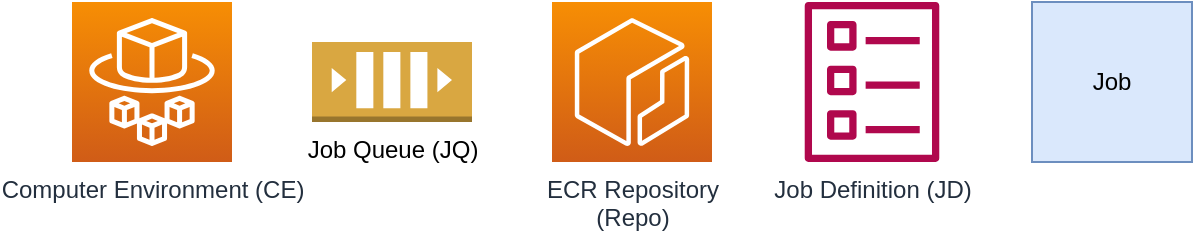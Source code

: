 <mxfile version="21.2.8" type="device" pages="2">
  <diagram name="Legend" id="z6jSzgCiW5RnPUVdufkl">
    <mxGraphModel dx="1172" dy="864" grid="1" gridSize="10" guides="1" tooltips="1" connect="1" arrows="1" fold="1" page="1" pageScale="1" pageWidth="850" pageHeight="1100" math="0" shadow="0">
      <root>
        <mxCell id="0" />
        <mxCell id="1" parent="0" />
        <mxCell id="68i_17OurAIHHucpONj3-1" value="ECR Repository&lt;br&gt;(Repo)" style="sketch=0;points=[[0,0,0],[0.25,0,0],[0.5,0,0],[0.75,0,0],[1,0,0],[0,1,0],[0.25,1,0],[0.5,1,0],[0.75,1,0],[1,1,0],[0,0.25,0],[0,0.5,0],[0,0.75,0],[1,0.25,0],[1,0.5,0],[1,0.75,0]];outlineConnect=0;fontColor=#232F3E;gradientColor=#F78E04;gradientDirection=north;fillColor=#D05C17;strokeColor=#ffffff;dashed=0;verticalLabelPosition=bottom;verticalAlign=top;align=center;html=1;fontSize=12;fontStyle=0;aspect=fixed;shape=mxgraph.aws4.resourceIcon;resIcon=mxgraph.aws4.ecr;" parent="1" vertex="1">
          <mxGeometry x="320" y="240" width="80" height="80" as="geometry" />
        </mxCell>
        <mxCell id="CfmIEOWS_kzRGeqCO8xf-1" value="Computer Environment (CE)" style="sketch=0;points=[[0,0,0],[0.25,0,0],[0.5,0,0],[0.75,0,0],[1,0,0],[0,1,0],[0.25,1,0],[0.5,1,0],[0.75,1,0],[1,1,0],[0,0.25,0],[0,0.5,0],[0,0.75,0],[1,0.25,0],[1,0.5,0],[1,0.75,0]];outlineConnect=0;fontColor=#232F3E;gradientColor=#F78E04;gradientDirection=north;fillColor=#D05C17;strokeColor=#ffffff;dashed=0;verticalLabelPosition=bottom;verticalAlign=top;align=center;html=1;fontSize=12;fontStyle=0;aspect=fixed;shape=mxgraph.aws4.resourceIcon;resIcon=mxgraph.aws4.fargate;" parent="1" vertex="1">
          <mxGeometry x="80" y="240" width="80" height="80" as="geometry" />
        </mxCell>
        <mxCell id="CfmIEOWS_kzRGeqCO8xf-2" value="Job Queue (JQ)" style="outlineConnect=0;dashed=0;verticalLabelPosition=bottom;verticalAlign=top;align=center;html=1;shape=mxgraph.aws3.queue;fillColor=#D9A741;gradientColor=none;" parent="1" vertex="1">
          <mxGeometry x="200" y="260" width="80" height="40" as="geometry" />
        </mxCell>
        <mxCell id="CfmIEOWS_kzRGeqCO8xf-3" value="Job Definition (JD)" style="sketch=0;outlineConnect=0;fontColor=#232F3E;gradientColor=none;fillColor=#B0084D;strokeColor=none;dashed=0;verticalLabelPosition=bottom;verticalAlign=top;align=center;html=1;fontSize=12;fontStyle=0;pointerEvents=1;shape=mxgraph.aws4.template;" parent="1" vertex="1">
          <mxGeometry x="440" y="240" width="80" height="80" as="geometry" />
        </mxCell>
        <mxCell id="CfmIEOWS_kzRGeqCO8xf-4" value="Job" style="whiteSpace=wrap;html=1;aspect=fixed;fillColor=#dae8fc;strokeColor=#6c8ebf;" parent="1" vertex="1">
          <mxGeometry x="560" y="240" width="80" height="80" as="geometry" />
        </mxCell>
      </root>
    </mxGraphModel>
  </diagram>
  <diagram id="293qNDeWv0qaT0oo8n8v" name="Solution">
    <mxGraphModel dx="1953" dy="2540" grid="1" gridSize="10" guides="1" tooltips="1" connect="1" arrows="1" fold="1" page="1" pageScale="1" pageWidth="850" pageHeight="1100" math="0" shadow="0">
      <root>
        <mxCell id="0" />
        <mxCell id="1" parent="0" />
        <mxCell id="MU77rL3NTsPCpgWwWrD0-6" value="" style="group" parent="1" vertex="1" connectable="0">
          <mxGeometry x="40" y="80" width="640" height="320" as="geometry" />
        </mxCell>
        <mxCell id="p0UqRTTcLk-lKmNQq-99-6" value="&lt;h1&gt;一个极简的 AWS Batch Project&lt;/h1&gt;&lt;p&gt;&lt;/p&gt;&lt;div&gt;一个极简的 AWS Batch 项目至少包含了了以下资源. 而一个公司可能有非常多个这样的项目. 这些资源里有些适合跟着每个项目单独部署, 有些适合统一管理, 本 Solution 给出了一个经过时间考验的最优解.&lt;/div&gt;&lt;ul&gt;&lt;li&gt;一个 Computer Environment (CE), 定义了网络, Subnet, Security Group, 最大算力.&lt;/li&gt;&lt;li&gt;一个 Job Queue (JQ), 用来给 Job 排序.&lt;/li&gt;&lt;li&gt;一个 ECR Repo 用来保存你的镜像.&lt;/li&gt;&lt;li&gt;一个 Job Definition (JD), 里面定义了使用你的 container image 来计算的细节, 包括 CPU, Memory, Command, Parameter, Environment Variables 等等.&lt;/li&gt;&lt;li&gt;将 JD Submit 到 JQ 中, 然后交给 CE 来运行, 就成为了一个具体的 Job&lt;/li&gt;&lt;/ul&gt;&lt;p&gt;&lt;/p&gt;" style="text;html=1;strokeColor=default;fillColor=none;spacing=5;spacingTop=-20;whiteSpace=wrap;overflow=hidden;rounded=0;" parent="MU77rL3NTsPCpgWwWrD0-6" vertex="1">
          <mxGeometry width="640" height="320" as="geometry" />
        </mxCell>
        <mxCell id="MU77rL3NTsPCpgWwWrD0-1" value="ECR Repository&lt;br&gt;(Repo)" style="sketch=0;points=[[0,0,0],[0.25,0,0],[0.5,0,0],[0.75,0,0],[1,0,0],[0,1,0],[0.25,1,0],[0.5,1,0],[0.75,1,0],[1,1,0],[0,0.25,0],[0,0.5,0],[0,0.75,0],[1,0.25,0],[1,0.5,0],[1,0.75,0]];outlineConnect=0;fontColor=#232F3E;gradientColor=#F78E04;gradientDirection=north;fillColor=#D05C17;strokeColor=#ffffff;dashed=0;verticalLabelPosition=bottom;verticalAlign=top;align=center;html=1;fontSize=12;fontStyle=0;aspect=fixed;shape=mxgraph.aws4.resourceIcon;resIcon=mxgraph.aws4.ecr;" parent="MU77rL3NTsPCpgWwWrD0-6" vertex="1">
          <mxGeometry x="280" y="200" width="80" height="80" as="geometry" />
        </mxCell>
        <mxCell id="MU77rL3NTsPCpgWwWrD0-2" value="Computer Environment (CE)" style="sketch=0;points=[[0,0,0],[0.25,0,0],[0.5,0,0],[0.75,0,0],[1,0,0],[0,1,0],[0.25,1,0],[0.5,1,0],[0.75,1,0],[1,1,0],[0,0.25,0],[0,0.5,0],[0,0.75,0],[1,0.25,0],[1,0.5,0],[1,0.75,0]];outlineConnect=0;fontColor=#232F3E;gradientColor=#F78E04;gradientDirection=north;fillColor=#D05C17;strokeColor=#ffffff;dashed=0;verticalLabelPosition=bottom;verticalAlign=top;align=center;html=1;fontSize=12;fontStyle=0;aspect=fixed;shape=mxgraph.aws4.resourceIcon;resIcon=mxgraph.aws4.fargate;" parent="MU77rL3NTsPCpgWwWrD0-6" vertex="1">
          <mxGeometry x="40" y="200" width="80" height="80" as="geometry" />
        </mxCell>
        <mxCell id="MU77rL3NTsPCpgWwWrD0-3" value="Job Queue (JQ)" style="outlineConnect=0;dashed=0;verticalLabelPosition=bottom;verticalAlign=top;align=center;html=1;shape=mxgraph.aws3.queue;fillColor=#D9A741;gradientColor=none;" parent="MU77rL3NTsPCpgWwWrD0-6" vertex="1">
          <mxGeometry x="160" y="220" width="80" height="40" as="geometry" />
        </mxCell>
        <mxCell id="MU77rL3NTsPCpgWwWrD0-4" value="Job Definition (JD)" style="sketch=0;outlineConnect=0;fontColor=#232F3E;gradientColor=none;fillColor=#B0084D;strokeColor=none;dashed=0;verticalLabelPosition=bottom;verticalAlign=top;align=center;html=1;fontSize=12;fontStyle=0;pointerEvents=1;shape=mxgraph.aws4.template;" parent="MU77rL3NTsPCpgWwWrD0-6" vertex="1">
          <mxGeometry x="400" y="200" width="80" height="80" as="geometry" />
        </mxCell>
        <mxCell id="MU77rL3NTsPCpgWwWrD0-5" value="Job" style="whiteSpace=wrap;html=1;aspect=fixed;fillColor=#dae8fc;strokeColor=#6c8ebf;" parent="MU77rL3NTsPCpgWwWrD0-6" vertex="1">
          <mxGeometry x="520" y="200" width="80" height="80" as="geometry" />
        </mxCell>
        <mxCell id="MU77rL3NTsPCpgWwWrD0-7" value="" style="rounded=0;whiteSpace=wrap;html=1;fillColor=#f8cecc;strokeColor=#b85450;" parent="1" vertex="1">
          <mxGeometry x="40" y="-20" width="800" height="40" as="geometry" />
        </mxCell>
        <mxCell id="MU77rL3NTsPCpgWwWrD0-44" value="&lt;h1&gt;AWS Batch and ECR Service Quota&lt;/h1&gt;&lt;p&gt;&lt;/p&gt;&lt;div&gt;下面列出了 AWS Batch 和 ECR 的限制. 可以看出来 Job Queue 和 Compute Environment 的上限是比较低的. 在企业中一个 AWS Account 一个 Region 下有几百个 Deployment Units 非常常见. 我们不太可能为每一个 Deployment Units 创建一个 JQ 和 CE. 另外, 从业务逻辑的角度看, JQ 和 CE 更像是一个大型的算力池, 让许多个 Batch Job 复用这个大型的算力池是更加符合直觉. 所以我比较推荐用 1 个 CloudFormation Stack 来维护该 Region 下所有的 JQ 和 CE.&lt;/div&gt;&lt;ul&gt;&lt;li&gt;&lt;b&gt;Maximum number of job queues. 50&lt;/b&gt;&lt;/li&gt;&lt;li&gt;&lt;b&gt;Maximum number of compute environments. 50&lt;/b&gt;&lt;/li&gt;&lt;li&gt;Maximum number of compute environments for each job queue.&lt;span style=&quot;background-color: initial;&quot;&gt; &lt;/span&gt;&lt;span style=&quot;background-color: initial;&quot;&gt;3&lt;/span&gt;&lt;/li&gt;&lt;li&gt;Maximum number of job dependencies for a job. 20&lt;/li&gt;&lt;li&gt;Maximum job definition size (for RegisterJobDefinition API operations). 24 KiB&lt;/li&gt;&lt;li&gt;Maximum job payload size (for SubmitJob API operations). 30 KiB&lt;/li&gt;&lt;li&gt;Maximum array size for array jobs. 10000&lt;/li&gt;&lt;li&gt;Maximum number of jobs in SUBMITTED state. 1000000&lt;/li&gt;&lt;li&gt;Maximum number of transactions per second (TPS) for each account for SubmitJob operations. 50&lt;/li&gt;&lt;li&gt;&lt;b&gt;Images per repository. 10000&lt;/b&gt;&lt;br&gt;&lt;/li&gt;&lt;li&gt;&lt;b&gt;Registered repositories. 10000&lt;/b&gt;&lt;br&gt;&lt;/li&gt;&lt;/ul&gt;&lt;div&gt;Reference:&lt;/div&gt;&lt;div&gt;&lt;ul&gt;&lt;li&gt;&lt;a href=&quot;https://docs.aws.amazon.com/batch/latest/userguide/service_limits.html&quot;&gt;AWS Batch Quota&lt;/a&gt;&lt;/li&gt;&lt;li&gt;&lt;a href=&quot;https://docs.aws.amazon.com/AmazonECR/latest/userguide/service-quotas.html&quot;&gt;AWS ECR Quota&lt;/a&gt;&lt;/li&gt;&lt;/ul&gt;&lt;/div&gt;&lt;p&gt;&lt;/p&gt;" style="text;html=1;strokeColor=default;fillColor=none;spacing=5;spacingTop=-20;whiteSpace=wrap;overflow=hidden;rounded=0;" parent="1" vertex="1">
          <mxGeometry x="40" y="520" width="560" height="400" as="geometry" />
        </mxCell>
        <mxCell id="YPGgIuon6uP2eLTShOE7-7" value="&lt;h1&gt;Per Job Stack&lt;/h1&gt;&lt;p&gt;&lt;/p&gt;&lt;div&gt;前面我们说了 JQ 和 CE 应该单独维护. 那么剩下的 ECR Repository, Job Definition, Batch job execution role, Container Image 应该怎么做比较好?&lt;/div&gt;&lt;div&gt;&lt;br&gt;&lt;/div&gt;&lt;div&gt;因为这些资源的 Quota 都比较高, 所以具体做法要视具体情况而定. 其中 IAM Role, Container Image, Job Definition 由于跟业务高度相关, 所以它们比较适合放在一个 Deployment Unit 里. 而 ECR Repo 则既可以放在所属的 App 的 Deployment Unit 里, 也可以由管理员统一管理. 我个人比较推荐放在 Deployment Unit 管理, 由 App 所属的项目组自己管, 它们自己定 Life Cycle Policy, Tagging 等. 但是也有的公司对容器安全超级重视, 要求所有的容器镜像都要统一进行安全漏洞扫描. 那这种情况下就交给专门的项目组来管理比较好.&lt;/div&gt;&lt;p&gt;&lt;/p&gt;" style="text;html=1;strokeColor=default;fillColor=none;spacing=5;spacingTop=-20;whiteSpace=wrap;overflow=hidden;rounded=0;" parent="1" vertex="1">
          <mxGeometry x="40" y="1040" width="560" height="200" as="geometry" />
        </mxCell>
        <mxCell id="YPGgIuon6uP2eLTShOE7-37" value="" style="group" parent="1" vertex="1" connectable="0">
          <mxGeometry x="40" y="1360" width="1120" height="840" as="geometry" />
        </mxCell>
        <mxCell id="YPGgIuon6uP2eLTShOE7-4" value="" style="group" parent="YPGgIuon6uP2eLTShOE7-37" vertex="1" connectable="0">
          <mxGeometry x="560" width="560" height="840" as="geometry" />
        </mxCell>
        <mxCell id="MU77rL3NTsPCpgWwWrD0-16" value="" style="group" parent="YPGgIuon6uP2eLTShOE7-4" vertex="1" connectable="0">
          <mxGeometry x="280" y="80" width="240" height="720" as="geometry" />
        </mxCell>
        <mxCell id="MU77rL3NTsPCpgWwWrD0-14" value="Compute Environment (CE)" style="rounded=0;whiteSpace=wrap;html=1;fillColor=none;verticalAlign=top;container=0;" parent="MU77rL3NTsPCpgWwWrD0-16" vertex="1">
          <mxGeometry width="240" height="720" as="geometry" />
        </mxCell>
        <mxCell id="MU77rL3NTsPCpgWwWrD0-8" value="CE1&lt;br&gt;Fargate" style="sketch=0;points=[[0,0,0],[0.25,0,0],[0.5,0,0],[0.75,0,0],[1,0,0],[0,1,0],[0.25,1,0],[0.5,1,0],[0.75,1,0],[1,1,0],[0,0.25,0],[0,0.5,0],[0,0.75,0],[1,0.25,0],[1,0.5,0],[1,0.75,0]];outlineConnect=0;fontColor=#232F3E;gradientColor=#F78E04;gradientDirection=north;fillColor=#D05C17;strokeColor=#ffffff;dashed=0;verticalLabelPosition=bottom;verticalAlign=top;align=center;html=1;fontSize=12;fontStyle=0;aspect=fixed;shape=mxgraph.aws4.resourceIcon;resIcon=mxgraph.aws4.fargate;container=0;" parent="MU77rL3NTsPCpgWwWrD0-16" vertex="1">
          <mxGeometry x="80" y="80" width="80" height="80" as="geometry" />
        </mxCell>
        <mxCell id="MU77rL3NTsPCpgWwWrD0-9" value="CE2&lt;br&gt;Fargate Spot" style="sketch=0;points=[[0,0,0],[0.25,0,0],[0.5,0,0],[0.75,0,0],[1,0,0],[0,1,0],[0.25,1,0],[0.5,1,0],[0.75,1,0],[1,1,0],[0,0.25,0],[0,0.5,0],[0,0.75,0],[1,0.25,0],[1,0.5,0],[1,0.75,0]];outlineConnect=0;fontColor=#232F3E;gradientColor=#F78E04;gradientDirection=north;fillColor=#D05C17;strokeColor=#ffffff;dashed=0;verticalLabelPosition=bottom;verticalAlign=top;align=center;html=1;fontSize=12;fontStyle=0;aspect=fixed;shape=mxgraph.aws4.resourceIcon;resIcon=mxgraph.aws4.fargate;container=0;" parent="MU77rL3NTsPCpgWwWrD0-16" vertex="1">
          <mxGeometry x="80" y="240" width="80" height="80" as="geometry" />
        </mxCell>
        <mxCell id="MU77rL3NTsPCpgWwWrD0-28" value="" style="pointerEvents=1;shadow=0;dashed=0;html=1;strokeColor=none;fillColor=#f78e04;labelPosition=center;verticalLabelPosition=bottom;verticalAlign=top;align=center;outlineConnect=0;shape=mxgraph.veeam.cpu;" parent="MU77rL3NTsPCpgWwWrD0-16" vertex="1">
          <mxGeometry width="40" height="40" as="geometry" />
        </mxCell>
        <mxCell id="MU77rL3NTsPCpgWwWrD0-26" value="CE3&lt;br style=&quot;border-color: var(--border-color);&quot;&gt;EC2" style="sketch=0;points=[[0,0,0],[0.25,0,0],[0.5,0,0],[0.75,0,0],[1,0,0],[0,1,0],[0.25,1,0],[0.5,1,0],[0.75,1,0],[1,1,0],[0,0.25,0],[0,0.5,0],[0,0.75,0],[1,0.25,0],[1,0.5,0],[1,0.75,0]];outlineConnect=0;fontColor=#232F3E;gradientColor=#F78E04;gradientDirection=north;fillColor=#D05C17;strokeColor=#ffffff;dashed=0;verticalLabelPosition=bottom;verticalAlign=top;align=center;html=1;fontSize=12;fontStyle=0;aspect=fixed;shape=mxgraph.aws4.resourceIcon;resIcon=mxgraph.aws4.ec2;" parent="MU77rL3NTsPCpgWwWrD0-16" vertex="1">
          <mxGeometry x="80" y="400" width="80" height="80" as="geometry" />
        </mxCell>
        <mxCell id="MU77rL3NTsPCpgWwWrD0-27" value="CE4&lt;br style=&quot;border-color: var(--border-color);&quot;&gt;EC2 Spot" style="sketch=0;points=[[0,0,0],[0.25,0,0],[0.5,0,0],[0.75,0,0],[1,0,0],[0,1,0],[0.25,1,0],[0.5,1,0],[0.75,1,0],[1,1,0],[0,0.25,0],[0,0.5,0],[0,0.75,0],[1,0.25,0],[1,0.5,0],[1,0.75,0]];outlineConnect=0;fontColor=#232F3E;gradientColor=#F78E04;gradientDirection=north;fillColor=#D05C17;strokeColor=#ffffff;dashed=0;verticalLabelPosition=bottom;verticalAlign=top;align=center;html=1;fontSize=12;fontStyle=0;aspect=fixed;shape=mxgraph.aws4.resourceIcon;resIcon=mxgraph.aws4.ec2;" parent="MU77rL3NTsPCpgWwWrD0-16" vertex="1">
          <mxGeometry x="80" y="560" width="80" height="80" as="geometry" />
        </mxCell>
        <mxCell id="MU77rL3NTsPCpgWwWrD0-25" value="" style="group" parent="YPGgIuon6uP2eLTShOE7-4" vertex="1" connectable="0">
          <mxGeometry x="40" y="80" width="160" height="720" as="geometry" />
        </mxCell>
        <mxCell id="MU77rL3NTsPCpgWwWrD0-23" value="Job Queue (JQ)" style="rounded=0;whiteSpace=wrap;html=1;fillColor=none;verticalAlign=top;" parent="MU77rL3NTsPCpgWwWrD0-25" vertex="1">
          <mxGeometry width="160" height="720" as="geometry" />
        </mxCell>
        <mxCell id="MU77rL3NTsPCpgWwWrD0-17" value="Critical" style="outlineConnect=0;dashed=0;verticalLabelPosition=bottom;verticalAlign=top;align=center;html=1;shape=mxgraph.aws3.queue;fillColor=#e51400;fontColor=#000000;strokeColor=#B20000;" parent="MU77rL3NTsPCpgWwWrD0-25" vertex="1">
          <mxGeometry x="40" y="100" width="80" height="40" as="geometry" />
        </mxCell>
        <mxCell id="MU77rL3NTsPCpgWwWrD0-18" value="High Priority" style="outlineConnect=0;dashed=0;verticalLabelPosition=bottom;verticalAlign=top;align=center;html=1;shape=mxgraph.aws3.queue;fillColor=#e3c800;fontColor=#000000;strokeColor=#B09500;" parent="MU77rL3NTsPCpgWwWrD0-25" vertex="1">
          <mxGeometry x="40" y="260" width="80" height="40" as="geometry" />
        </mxCell>
        <mxCell id="MU77rL3NTsPCpgWwWrD0-19" value="&lt;font color=&quot;#000000&quot;&gt;Regular&lt;/font&gt;" style="outlineConnect=0;dashed=0;verticalLabelPosition=bottom;verticalAlign=top;align=center;html=1;shape=mxgraph.aws3.queue;fillColor=#60a917;fontColor=#ffffff;strokeColor=#2D7600;" parent="MU77rL3NTsPCpgWwWrD0-25" vertex="1">
          <mxGeometry x="40" y="420" width="80" height="40" as="geometry" />
        </mxCell>
        <mxCell id="MU77rL3NTsPCpgWwWrD0-20" value="&lt;font color=&quot;#000000&quot;&gt;Low Priority&lt;/font&gt;" style="outlineConnect=0;dashed=0;verticalLabelPosition=bottom;verticalAlign=top;align=center;html=1;shape=mxgraph.aws3.queue;fillColor=#647687;fontColor=#ffffff;strokeColor=#314354;" parent="MU77rL3NTsPCpgWwWrD0-25" vertex="1">
          <mxGeometry x="40" y="580" width="80" height="40" as="geometry" />
        </mxCell>
        <mxCell id="YPGgIuon6uP2eLTShOE7-1" value="" style="sketch=0;points=[[0,0,0],[0.25,0,0],[0.5,0,0],[0.75,0,0],[1,0,0],[0,1,0],[0.25,1,0],[0.5,1,0],[0.75,1,0],[1,1,0],[0,0.25,0],[0,0.5,0],[0,0.75,0],[1,0.25,0],[1,0.5,0],[1,0.75,0]];points=[[0,0,0],[0.25,0,0],[0.5,0,0],[0.75,0,0],[1,0,0],[0,1,0],[0.25,1,0],[0.5,1,0],[0.75,1,0],[1,1,0],[0,0.25,0],[0,0.5,0],[0,0.75,0],[1,0.25,0],[1,0.5,0],[1,0.75,0]];outlineConnect=0;fontColor=#232F3E;gradientColor=#F34482;gradientDirection=north;fillColor=#BC1356;strokeColor=#ffffff;dashed=0;verticalLabelPosition=bottom;verticalAlign=top;align=center;html=1;fontSize=12;fontStyle=0;aspect=fixed;shape=mxgraph.aws4.resourceIcon;resIcon=mxgraph.aws4.cloudformation;" parent="YPGgIuon6uP2eLTShOE7-4" vertex="1">
          <mxGeometry width="40" height="40" as="geometry" />
        </mxCell>
        <mxCell id="YPGgIuon6uP2eLTShOE7-3" value="CloudFormation Stack" style="rounded=0;whiteSpace=wrap;html=1;fillColor=none;verticalAlign=top;" parent="YPGgIuon6uP2eLTShOE7-4" vertex="1">
          <mxGeometry width="560" height="840" as="geometry" />
        </mxCell>
        <mxCell id="YPGgIuon6uP2eLTShOE7-12" value="" style="group" parent="YPGgIuon6uP2eLTShOE7-37" vertex="1" connectable="0">
          <mxGeometry width="520" height="160" as="geometry" />
        </mxCell>
        <mxCell id="MU77rL3NTsPCpgWwWrD0-29" value="Job Definition&lt;br&gt;1, 2, 3, ..." style="sketch=0;outlineConnect=0;fontColor=#232F3E;gradientColor=none;fillColor=#B0084D;strokeColor=none;dashed=0;verticalLabelPosition=bottom;verticalAlign=top;align=center;html=1;fontSize=12;fontStyle=0;pointerEvents=1;shape=mxgraph.aws4.template;" parent="YPGgIuon6uP2eLTShOE7-12" vertex="1">
          <mxGeometry x="400" y="40" width="80" height="80" as="geometry" />
        </mxCell>
        <mxCell id="YPGgIuon6uP2eLTShOE7-5" value="IAM Role" style="sketch=0;outlineConnect=0;fontColor=#232F3E;gradientColor=none;fillColor=#BF0816;strokeColor=none;dashed=0;verticalLabelPosition=bottom;verticalAlign=top;align=center;html=1;fontSize=12;fontStyle=0;pointerEvents=1;shape=mxgraph.aws4.role;" parent="YPGgIuon6uP2eLTShOE7-12" vertex="1">
          <mxGeometry x="40" y="40" width="80" height="80" as="geometry" />
        </mxCell>
        <mxCell id="YPGgIuon6uP2eLTShOE7-6" value="Repo 1" style="sketch=0;points=[[0,0,0],[0.25,0,0],[0.5,0,0],[0.75,0,0],[1,0,0],[0,1,0],[0.25,1,0],[0.5,1,0],[0.75,1,0],[1,1,0],[0,0.25,0],[0,0.5,0],[0,0.75,0],[1,0.25,0],[1,0.5,0],[1,0.75,0]];outlineConnect=0;fontColor=#232F3E;gradientColor=#F78E04;gradientDirection=north;fillColor=#D05C17;strokeColor=#ffffff;dashed=0;verticalLabelPosition=bottom;verticalAlign=top;align=center;html=1;fontSize=12;fontStyle=0;aspect=fixed;shape=mxgraph.aws4.resourceIcon;resIcon=mxgraph.aws4.ecr;" parent="YPGgIuon6uP2eLTShOE7-12" vertex="1">
          <mxGeometry x="160" y="40" width="80" height="80" as="geometry" />
        </mxCell>
        <mxCell id="YPGgIuon6uP2eLTShOE7-10" value="Container Image&lt;br&gt;Tag1, 2, 3, ..." style="html=1;verticalLabelPosition=bottom;align=center;labelBackgroundColor=#ffffff;verticalAlign=top;strokeWidth=2;strokeColor=#0080F0;shadow=0;dashed=0;shape=mxgraph.ios7.icons.cube;" parent="YPGgIuon6uP2eLTShOE7-12" vertex="1">
          <mxGeometry x="280" y="40" width="80" height="80" as="geometry" />
        </mxCell>
        <mxCell id="YPGgIuon6uP2eLTShOE7-11" value="App 1" style="swimlane;whiteSpace=wrap;html=1;" parent="YPGgIuon6uP2eLTShOE7-12" vertex="1">
          <mxGeometry width="520" height="160" as="geometry" />
        </mxCell>
        <mxCell id="YPGgIuon6uP2eLTShOE7-13" value="" style="group" parent="YPGgIuon6uP2eLTShOE7-37" vertex="1" connectable="0">
          <mxGeometry y="240" width="520" height="160" as="geometry" />
        </mxCell>
        <mxCell id="YPGgIuon6uP2eLTShOE7-14" value="Job Definition&lt;br&gt;1, 2, 3, ..." style="sketch=0;outlineConnect=0;fontColor=#232F3E;gradientColor=none;fillColor=#B0084D;strokeColor=none;dashed=0;verticalLabelPosition=bottom;verticalAlign=top;align=center;html=1;fontSize=12;fontStyle=0;pointerEvents=1;shape=mxgraph.aws4.template;" parent="YPGgIuon6uP2eLTShOE7-13" vertex="1">
          <mxGeometry x="400" y="40" width="80" height="80" as="geometry" />
        </mxCell>
        <mxCell id="YPGgIuon6uP2eLTShOE7-15" value="IAM Role" style="sketch=0;outlineConnect=0;fontColor=#232F3E;gradientColor=none;fillColor=#BF0816;strokeColor=none;dashed=0;verticalLabelPosition=bottom;verticalAlign=top;align=center;html=1;fontSize=12;fontStyle=0;pointerEvents=1;shape=mxgraph.aws4.role;" parent="YPGgIuon6uP2eLTShOE7-13" vertex="1">
          <mxGeometry x="40" y="40" width="80" height="80" as="geometry" />
        </mxCell>
        <mxCell id="YPGgIuon6uP2eLTShOE7-16" value="Repo 2" style="sketch=0;points=[[0,0,0],[0.25,0,0],[0.5,0,0],[0.75,0,0],[1,0,0],[0,1,0],[0.25,1,0],[0.5,1,0],[0.75,1,0],[1,1,0],[0,0.25,0],[0,0.5,0],[0,0.75,0],[1,0.25,0],[1,0.5,0],[1,0.75,0]];outlineConnect=0;fontColor=#232F3E;gradientColor=#F78E04;gradientDirection=north;fillColor=#D05C17;strokeColor=#ffffff;dashed=0;verticalLabelPosition=bottom;verticalAlign=top;align=center;html=1;fontSize=12;fontStyle=0;aspect=fixed;shape=mxgraph.aws4.resourceIcon;resIcon=mxgraph.aws4.ecr;" parent="YPGgIuon6uP2eLTShOE7-13" vertex="1">
          <mxGeometry x="160" y="40" width="80" height="80" as="geometry" />
        </mxCell>
        <mxCell id="YPGgIuon6uP2eLTShOE7-17" value="Container Image&lt;br&gt;Tag1, 2, 3, ..." style="html=1;verticalLabelPosition=bottom;align=center;labelBackgroundColor=#ffffff;verticalAlign=top;strokeWidth=2;strokeColor=#0080F0;shadow=0;dashed=0;shape=mxgraph.ios7.icons.cube;" parent="YPGgIuon6uP2eLTShOE7-13" vertex="1">
          <mxGeometry x="280" y="40" width="80" height="80" as="geometry" />
        </mxCell>
        <mxCell id="YPGgIuon6uP2eLTShOE7-18" value="App 2" style="swimlane;whiteSpace=wrap;html=1;" parent="YPGgIuon6uP2eLTShOE7-13" vertex="1">
          <mxGeometry width="520" height="160" as="geometry" />
        </mxCell>
        <mxCell id="YPGgIuon6uP2eLTShOE7-19" value="" style="group" parent="YPGgIuon6uP2eLTShOE7-37" vertex="1" connectable="0">
          <mxGeometry y="440" width="520" height="160" as="geometry" />
        </mxCell>
        <mxCell id="YPGgIuon6uP2eLTShOE7-20" value="Job Definition&lt;br&gt;1, 2, 3, ..." style="sketch=0;outlineConnect=0;fontColor=#232F3E;gradientColor=none;fillColor=#B0084D;strokeColor=none;dashed=0;verticalLabelPosition=bottom;verticalAlign=top;align=center;html=1;fontSize=12;fontStyle=0;pointerEvents=1;shape=mxgraph.aws4.template;" parent="YPGgIuon6uP2eLTShOE7-19" vertex="1">
          <mxGeometry x="400" y="40" width="80" height="80" as="geometry" />
        </mxCell>
        <mxCell id="YPGgIuon6uP2eLTShOE7-21" value="IAM Role" style="sketch=0;outlineConnect=0;fontColor=#232F3E;gradientColor=none;fillColor=#BF0816;strokeColor=none;dashed=0;verticalLabelPosition=bottom;verticalAlign=top;align=center;html=1;fontSize=12;fontStyle=0;pointerEvents=1;shape=mxgraph.aws4.role;" parent="YPGgIuon6uP2eLTShOE7-19" vertex="1">
          <mxGeometry x="40" y="40" width="80" height="80" as="geometry" />
        </mxCell>
        <mxCell id="YPGgIuon6uP2eLTShOE7-22" value="Repo 3" style="sketch=0;points=[[0,0,0],[0.25,0,0],[0.5,0,0],[0.75,0,0],[1,0,0],[0,1,0],[0.25,1,0],[0.5,1,0],[0.75,1,0],[1,1,0],[0,0.25,0],[0,0.5,0],[0,0.75,0],[1,0.25,0],[1,0.5,0],[1,0.75,0]];outlineConnect=0;fontColor=#232F3E;gradientColor=#F78E04;gradientDirection=north;fillColor=#D05C17;strokeColor=#ffffff;dashed=0;verticalLabelPosition=bottom;verticalAlign=top;align=center;html=1;fontSize=12;fontStyle=0;aspect=fixed;shape=mxgraph.aws4.resourceIcon;resIcon=mxgraph.aws4.ecr;" parent="YPGgIuon6uP2eLTShOE7-19" vertex="1">
          <mxGeometry x="160" y="40" width="80" height="80" as="geometry" />
        </mxCell>
        <mxCell id="YPGgIuon6uP2eLTShOE7-23" value="Container Image&lt;br&gt;Tag1, 2, 3, ..." style="html=1;verticalLabelPosition=bottom;align=center;labelBackgroundColor=#ffffff;verticalAlign=top;strokeWidth=2;strokeColor=#0080F0;shadow=0;dashed=0;shape=mxgraph.ios7.icons.cube;" parent="YPGgIuon6uP2eLTShOE7-19" vertex="1">
          <mxGeometry x="280" y="40" width="80" height="80" as="geometry" />
        </mxCell>
        <mxCell id="YPGgIuon6uP2eLTShOE7-24" value="App 3" style="swimlane;whiteSpace=wrap;html=1;" parent="YPGgIuon6uP2eLTShOE7-19" vertex="1">
          <mxGeometry width="520" height="160" as="geometry" />
        </mxCell>
        <mxCell id="YPGgIuon6uP2eLTShOE7-31" value="" style="group" parent="YPGgIuon6uP2eLTShOE7-37" vertex="1" connectable="0">
          <mxGeometry y="680" width="520" height="160" as="geometry" />
        </mxCell>
        <mxCell id="YPGgIuon6uP2eLTShOE7-32" value="Job Definition&lt;br&gt;1, 2, 3, ..." style="sketch=0;outlineConnect=0;fontColor=#232F3E;gradientColor=none;fillColor=#B0084D;strokeColor=none;dashed=0;verticalLabelPosition=bottom;verticalAlign=top;align=center;html=1;fontSize=12;fontStyle=0;pointerEvents=1;shape=mxgraph.aws4.template;" parent="YPGgIuon6uP2eLTShOE7-31" vertex="1">
          <mxGeometry x="400" y="40" width="80" height="80" as="geometry" />
        </mxCell>
        <mxCell id="YPGgIuon6uP2eLTShOE7-33" value="IAM Role" style="sketch=0;outlineConnect=0;fontColor=#232F3E;gradientColor=none;fillColor=#BF0816;strokeColor=none;dashed=0;verticalLabelPosition=bottom;verticalAlign=top;align=center;html=1;fontSize=12;fontStyle=0;pointerEvents=1;shape=mxgraph.aws4.role;" parent="YPGgIuon6uP2eLTShOE7-31" vertex="1">
          <mxGeometry x="40" y="40" width="80" height="80" as="geometry" />
        </mxCell>
        <mxCell id="YPGgIuon6uP2eLTShOE7-34" value="Repo 3" style="sketch=0;points=[[0,0,0],[0.25,0,0],[0.5,0,0],[0.75,0,0],[1,0,0],[0,1,0],[0.25,1,0],[0.5,1,0],[0.75,1,0],[1,1,0],[0,0.25,0],[0,0.5,0],[0,0.75,0],[1,0.25,0],[1,0.5,0],[1,0.75,0]];outlineConnect=0;fontColor=#232F3E;gradientColor=#F78E04;gradientDirection=north;fillColor=#D05C17;strokeColor=#ffffff;dashed=0;verticalLabelPosition=bottom;verticalAlign=top;align=center;html=1;fontSize=12;fontStyle=0;aspect=fixed;shape=mxgraph.aws4.resourceIcon;resIcon=mxgraph.aws4.ecr;" parent="YPGgIuon6uP2eLTShOE7-31" vertex="1">
          <mxGeometry x="160" y="40" width="80" height="80" as="geometry" />
        </mxCell>
        <mxCell id="YPGgIuon6uP2eLTShOE7-35" value="Container Image&lt;br&gt;Tag1, 2, 3, ..." style="html=1;verticalLabelPosition=bottom;align=center;labelBackgroundColor=#ffffff;verticalAlign=top;strokeWidth=2;strokeColor=#0080F0;shadow=0;dashed=0;shape=mxgraph.ios7.icons.cube;" parent="YPGgIuon6uP2eLTShOE7-31" vertex="1">
          <mxGeometry x="280" y="40" width="80" height="80" as="geometry" />
        </mxCell>
        <mxCell id="YPGgIuon6uP2eLTShOE7-36" value="App 4" style="swimlane;whiteSpace=wrap;html=1;" parent="YPGgIuon6uP2eLTShOE7-31" vertex="1">
          <mxGeometry width="520" height="160" as="geometry" />
        </mxCell>
        <mxCell id="YPGgIuon6uP2eLTShOE7-47" value="" style="group" parent="1" vertex="1" connectable="0">
          <mxGeometry x="40" y="2560" width="560" height="400" as="geometry" />
        </mxCell>
        <mxCell id="YPGgIuon6uP2eLTShOE7-38" value="" style="sketch=0;points=[[0,0,0],[0.25,0,0],[0.5,0,0],[0.75,0,0],[1,0,0],[0,1,0],[0.25,1,0],[0.5,1,0],[0.75,1,0],[1,1,0],[0,0.25,0],[0,0.5,0],[0,0.75,0],[1,0.25,0],[1,0.5,0],[1,0.75,0]];outlineConnect=0;fontColor=#232F3E;gradientColor=#FF4F8B;gradientDirection=north;fillColor=#BC1356;strokeColor=#ffffff;dashed=0;verticalLabelPosition=bottom;verticalAlign=top;align=center;html=1;fontSize=12;fontStyle=0;aspect=fixed;shape=mxgraph.aws4.resourceIcon;resIcon=mxgraph.aws4.step_functions;" parent="YPGgIuon6uP2eLTShOE7-47" vertex="1">
          <mxGeometry width="40" height="40" as="geometry" />
        </mxCell>
        <mxCell id="YPGgIuon6uP2eLTShOE7-40" value="Lambda Function" style="sketch=0;points=[[0,0,0],[0.25,0,0],[0.5,0,0],[0.75,0,0],[1,0,0],[0,1,0],[0.25,1,0],[0.5,1,0],[0.75,1,0],[1,1,0],[0,0.25,0],[0,0.5,0],[0,0.75,0],[1,0.25,0],[1,0.5,0],[1,0.75,0]];outlineConnect=0;fontColor=#232F3E;gradientColor=#F78E04;gradientDirection=north;fillColor=#D05C17;strokeColor=#ffffff;dashed=0;verticalLabelPosition=bottom;verticalAlign=top;align=center;html=1;fontSize=12;fontStyle=0;aspect=fixed;shape=mxgraph.aws4.resourceIcon;resIcon=mxgraph.aws4.lambda;" parent="YPGgIuon6uP2eLTShOE7-47" vertex="1">
          <mxGeometry x="240" y="240" width="80" height="80" as="geometry" />
        </mxCell>
        <mxCell id="YPGgIuon6uP2eLTShOE7-41" value="SNS Notification" style="sketch=0;points=[[0,0,0],[0.25,0,0],[0.5,0,0],[0.75,0,0],[1,0,0],[0,1,0],[0.25,1,0],[0.5,1,0],[0.75,1,0],[1,1,0],[0,0.25,0],[0,0.5,0],[0,0.75,0],[1,0.25,0],[1,0.5,0],[1,0.75,0]];outlineConnect=0;fontColor=#232F3E;gradientColor=#FF4F8B;gradientDirection=north;fillColor=#BC1356;strokeColor=#ffffff;dashed=0;verticalLabelPosition=bottom;verticalAlign=top;align=center;html=1;fontSize=12;fontStyle=0;aspect=fixed;shape=mxgraph.aws4.resourceIcon;resIcon=mxgraph.aws4.sns;" parent="YPGgIuon6uP2eLTShOE7-47" vertex="1">
          <mxGeometry x="400" y="240" width="80" height="80" as="geometry" />
        </mxCell>
        <mxCell id="YPGgIuon6uP2eLTShOE7-42" value="Event Bridge" style="sketch=0;points=[[0,0,0],[0.25,0,0],[0.5,0,0],[0.75,0,0],[1,0,0],[0,1,0],[0.25,1,0],[0.5,1,0],[0.75,1,0],[1,1,0],[0,0.25,0],[0,0.5,0],[0,0.75,0],[1,0.25,0],[1,0.5,0],[1,0.75,0]];outlineConnect=0;fontColor=#232F3E;gradientColor=#FF4F8B;gradientDirection=north;fillColor=#BC1356;strokeColor=#ffffff;dashed=0;verticalLabelPosition=bottom;verticalAlign=top;align=center;html=1;fontSize=12;fontStyle=0;aspect=fixed;shape=mxgraph.aws4.resourceIcon;resIcon=mxgraph.aws4.eventbridge;" parent="YPGgIuon6uP2eLTShOE7-47" vertex="1">
          <mxGeometry x="80" y="240" width="80" height="80" as="geometry" />
        </mxCell>
        <mxCell id="YPGgIuon6uP2eLTShOE7-43" value="S3 Bucket" style="sketch=0;points=[[0,0,0],[0.25,0,0],[0.5,0,0],[0.75,0,0],[1,0,0],[0,1,0],[0.25,1,0],[0.5,1,0],[0.75,1,0],[1,1,0],[0,0.25,0],[0,0.5,0],[0,0.75,0],[1,0.25,0],[1,0.5,0],[1,0.75,0]];outlineConnect=0;fontColor=#232F3E;gradientColor=#60A337;gradientDirection=north;fillColor=#277116;strokeColor=#ffffff;dashed=0;verticalLabelPosition=bottom;verticalAlign=top;align=center;html=1;fontSize=12;fontStyle=0;aspect=fixed;shape=mxgraph.aws4.resourceIcon;resIcon=mxgraph.aws4.s3;" parent="YPGgIuon6uP2eLTShOE7-47" vertex="1">
          <mxGeometry x="240" y="80" width="80" height="80" as="geometry" />
        </mxCell>
        <mxCell id="YPGgIuon6uP2eLTShOE7-44" value="Batch Job" style="sketch=0;points=[[0,0,0],[0.25,0,0],[0.5,0,0],[0.75,0,0],[1,0,0],[0,1,0],[0.25,1,0],[0.5,1,0],[0.75,1,0],[1,1,0],[0,0.25,0],[0,0.5,0],[0,0.75,0],[1,0.25,0],[1,0.5,0],[1,0.75,0]];outlineConnect=0;fontColor=#232F3E;gradientColor=#F78E04;gradientDirection=north;fillColor=#D05C17;strokeColor=#ffffff;dashed=0;verticalLabelPosition=bottom;verticalAlign=top;align=center;html=1;fontSize=12;fontStyle=0;aspect=fixed;shape=mxgraph.aws4.resourceIcon;resIcon=mxgraph.aws4.batch;" parent="YPGgIuon6uP2eLTShOE7-47" vertex="1">
          <mxGeometry x="80" y="80" width="80" height="80" as="geometry" />
        </mxCell>
        <mxCell id="YPGgIuon6uP2eLTShOE7-45" value="Parameter Store" style="sketch=0;outlineConnect=0;fontColor=#232F3E;gradientColor=none;fillColor=#B0084D;strokeColor=none;dashed=0;verticalLabelPosition=bottom;verticalAlign=top;align=center;html=1;fontSize=12;fontStyle=0;pointerEvents=1;shape=mxgraph.aws4.parameter_store;" parent="YPGgIuon6uP2eLTShOE7-47" vertex="1">
          <mxGeometry x="400" y="80" width="80" height="80" as="geometry" />
        </mxCell>
        <mxCell id="YPGgIuon6uP2eLTShOE7-46" value="Batch Job Orchestration" style="rounded=0;whiteSpace=wrap;html=1;fillColor=none;verticalAlign=top;" parent="YPGgIuon6uP2eLTShOE7-47" vertex="1">
          <mxGeometry width="560" height="400" as="geometry" />
        </mxCell>
        <mxCell id="odwQY8tKa5eHIlE0o-Ll-1" value="&lt;h1&gt;Batch Job Orchestration&lt;/h1&gt;&lt;p&gt;&lt;/p&gt;&lt;div&gt;有了很多个 Job Definition 之后, 我们可以用 StepFunction, Lambda 等工具对其进行编排运行. 对计算状态进行监控, 对计算结果进行检查.&amp;nbsp;因为编排项目可能会涉及到多个 Job Definition 和其他的 Lambda 等资源, 适合单独开一个项目进行管理.&lt;/div&gt;&lt;p&gt;&lt;/p&gt;" style="text;html=1;strokeColor=default;fillColor=none;spacing=5;spacingTop=-20;whiteSpace=wrap;overflow=hidden;rounded=0;" vertex="1" parent="1">
          <mxGeometry x="40" y="2320" width="560" height="120" as="geometry" />
        </mxCell>
      </root>
    </mxGraphModel>
  </diagram>
</mxfile>
